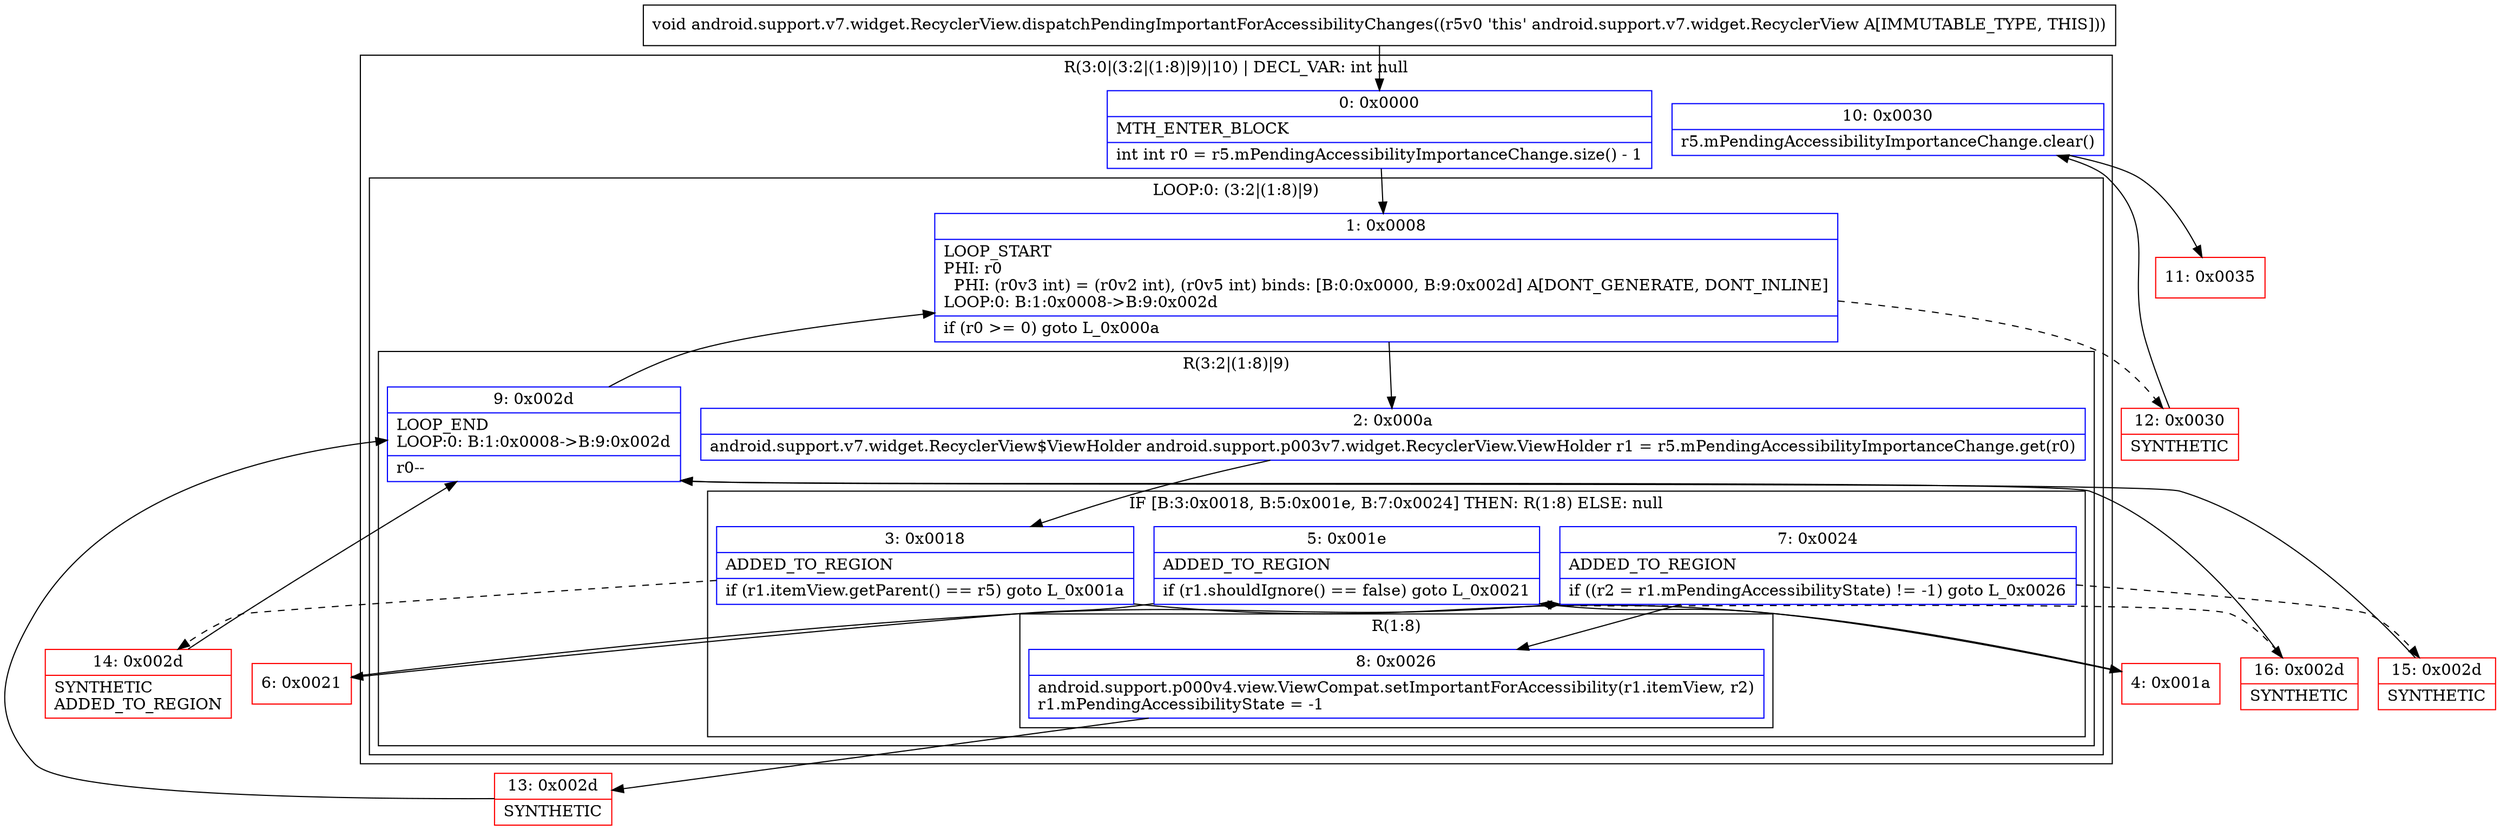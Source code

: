 digraph "CFG forandroid.support.v7.widget.RecyclerView.dispatchPendingImportantForAccessibilityChanges()V" {
subgraph cluster_Region_265543843 {
label = "R(3:0|(3:2|(1:8)|9)|10) | DECL_VAR: int null\l";
node [shape=record,color=blue];
Node_0 [shape=record,label="{0\:\ 0x0000|MTH_ENTER_BLOCK\l|int int r0 = r5.mPendingAccessibilityImportanceChange.size() \- 1\l}"];
subgraph cluster_LoopRegion_2094195443 {
label = "LOOP:0: (3:2|(1:8)|9)";
node [shape=record,color=blue];
Node_1 [shape=record,label="{1\:\ 0x0008|LOOP_START\lPHI: r0 \l  PHI: (r0v3 int) = (r0v2 int), (r0v5 int) binds: [B:0:0x0000, B:9:0x002d] A[DONT_GENERATE, DONT_INLINE]\lLOOP:0: B:1:0x0008\-\>B:9:0x002d\l|if (r0 \>= 0) goto L_0x000a\l}"];
subgraph cluster_Region_797928570 {
label = "R(3:2|(1:8)|9)";
node [shape=record,color=blue];
Node_2 [shape=record,label="{2\:\ 0x000a|android.support.v7.widget.RecyclerView$ViewHolder android.support.p003v7.widget.RecyclerView.ViewHolder r1 = r5.mPendingAccessibilityImportanceChange.get(r0)\l}"];
subgraph cluster_IfRegion_1297542930 {
label = "IF [B:3:0x0018, B:5:0x001e, B:7:0x0024] THEN: R(1:8) ELSE: null";
node [shape=record,color=blue];
Node_3 [shape=record,label="{3\:\ 0x0018|ADDED_TO_REGION\l|if (r1.itemView.getParent() == r5) goto L_0x001a\l}"];
Node_5 [shape=record,label="{5\:\ 0x001e|ADDED_TO_REGION\l|if (r1.shouldIgnore() == false) goto L_0x0021\l}"];
Node_7 [shape=record,label="{7\:\ 0x0024|ADDED_TO_REGION\l|if ((r2 = r1.mPendingAccessibilityState) != \-1) goto L_0x0026\l}"];
subgraph cluster_Region_1569773795 {
label = "R(1:8)";
node [shape=record,color=blue];
Node_8 [shape=record,label="{8\:\ 0x0026|android.support.p000v4.view.ViewCompat.setImportantForAccessibility(r1.itemView, r2)\lr1.mPendingAccessibilityState = \-1\l}"];
}
}
Node_9 [shape=record,label="{9\:\ 0x002d|LOOP_END\lLOOP:0: B:1:0x0008\-\>B:9:0x002d\l|r0\-\-\l}"];
}
}
Node_10 [shape=record,label="{10\:\ 0x0030|r5.mPendingAccessibilityImportanceChange.clear()\l}"];
}
Node_4 [shape=record,color=red,label="{4\:\ 0x001a}"];
Node_6 [shape=record,color=red,label="{6\:\ 0x0021}"];
Node_11 [shape=record,color=red,label="{11\:\ 0x0035}"];
Node_12 [shape=record,color=red,label="{12\:\ 0x0030|SYNTHETIC\l}"];
Node_13 [shape=record,color=red,label="{13\:\ 0x002d|SYNTHETIC\l}"];
Node_14 [shape=record,color=red,label="{14\:\ 0x002d|SYNTHETIC\lADDED_TO_REGION\l}"];
Node_15 [shape=record,color=red,label="{15\:\ 0x002d|SYNTHETIC\l}"];
Node_16 [shape=record,color=red,label="{16\:\ 0x002d|SYNTHETIC\l}"];
MethodNode[shape=record,label="{void android.support.v7.widget.RecyclerView.dispatchPendingImportantForAccessibilityChanges((r5v0 'this' android.support.v7.widget.RecyclerView A[IMMUTABLE_TYPE, THIS])) }"];
MethodNode -> Node_0;
Node_0 -> Node_1;
Node_1 -> Node_2;
Node_1 -> Node_12[style=dashed];
Node_2 -> Node_3;
Node_3 -> Node_4;
Node_3 -> Node_14[style=dashed];
Node_5 -> Node_6;
Node_5 -> Node_16[style=dashed];
Node_7 -> Node_8;
Node_7 -> Node_15[style=dashed];
Node_8 -> Node_13;
Node_9 -> Node_1;
Node_10 -> Node_11;
Node_4 -> Node_5;
Node_6 -> Node_7;
Node_12 -> Node_10;
Node_13 -> Node_9;
Node_14 -> Node_9;
Node_15 -> Node_9;
Node_16 -> Node_9;
}

